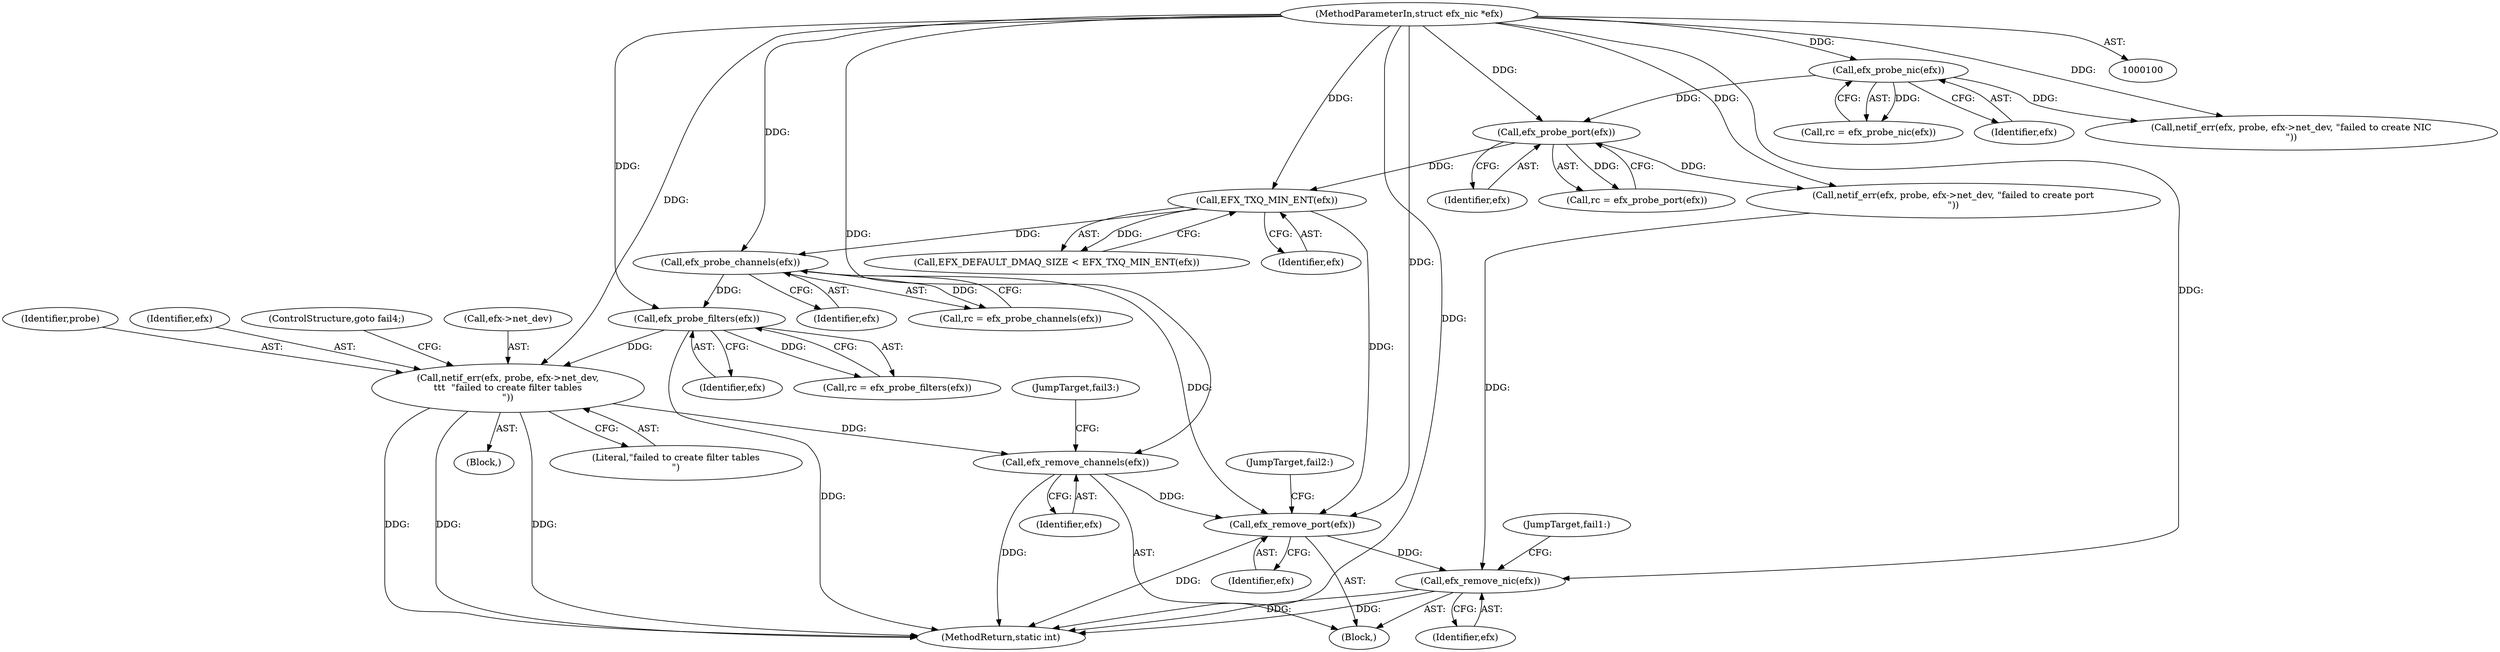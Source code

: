 digraph "0_linux_68cb695ccecf949d48949e72f8ce591fdaaa325c@API" {
"1000184" [label="(Call,efx_remove_channels(efx))"];
"1000173" [label="(Call,netif_err(efx, probe, efx->net_dev,\n\t\t\t  \"failed to create filter tables\n\"))"];
"1000168" [label="(Call,efx_probe_filters(efx))"];
"1000161" [label="(Call,efx_probe_channels(efx))"];
"1000142" [label="(Call,EFX_TXQ_MIN_ENT(efx))"];
"1000121" [label="(Call,efx_probe_port(efx))"];
"1000106" [label="(Call,efx_probe_nic(efx))"];
"1000101" [label="(MethodParameterIn,struct efx_nic *efx)"];
"1000187" [label="(Call,efx_remove_port(efx))"];
"1000190" [label="(Call,efx_remove_nic(efx))"];
"1000175" [label="(Identifier,probe)"];
"1000111" [label="(Call,netif_err(efx, probe, efx->net_dev, \"failed to create NIC\n\"))"];
"1000190" [label="(Call,efx_remove_nic(efx))"];
"1000188" [label="(Identifier,efx)"];
"1000174" [label="(Identifier,efx)"];
"1000107" [label="(Identifier,efx)"];
"1000184" [label="(Call,efx_remove_channels(efx))"];
"1000161" [label="(Call,efx_probe_channels(efx))"];
"1000180" [label="(ControlStructure,goto fail4;)"];
"1000121" [label="(Call,efx_probe_port(efx))"];
"1000101" [label="(MethodParameterIn,struct efx_nic *efx)"];
"1000187" [label="(Call,efx_remove_port(efx))"];
"1000166" [label="(Call,rc = efx_probe_filters(efx))"];
"1000143" [label="(Identifier,efx)"];
"1000142" [label="(Call,EFX_TXQ_MIN_ENT(efx))"];
"1000126" [label="(Call,netif_err(efx, probe, efx->net_dev, \"failed to create port\n\"))"];
"1000189" [label="(JumpTarget,fail2:)"];
"1000162" [label="(Identifier,efx)"];
"1000102" [label="(Block,)"];
"1000192" [label="(JumpTarget,fail1:)"];
"1000159" [label="(Call,rc = efx_probe_channels(efx))"];
"1000186" [label="(JumpTarget,fail3:)"];
"1000119" [label="(Call,rc = efx_probe_port(efx))"];
"1000172" [label="(Block,)"];
"1000106" [label="(Call,efx_probe_nic(efx))"];
"1000122" [label="(Identifier,efx)"];
"1000169" [label="(Identifier,efx)"];
"1000195" [label="(MethodReturn,static int)"];
"1000104" [label="(Call,rc = efx_probe_nic(efx))"];
"1000173" [label="(Call,netif_err(efx, probe, efx->net_dev,\n\t\t\t  \"failed to create filter tables\n\"))"];
"1000140" [label="(Call,EFX_DEFAULT_DMAQ_SIZE < EFX_TXQ_MIN_ENT(efx))"];
"1000191" [label="(Identifier,efx)"];
"1000176" [label="(Call,efx->net_dev)"];
"1000168" [label="(Call,efx_probe_filters(efx))"];
"1000185" [label="(Identifier,efx)"];
"1000179" [label="(Literal,\"failed to create filter tables\n\")"];
"1000184" -> "1000102"  [label="AST: "];
"1000184" -> "1000185"  [label="CFG: "];
"1000185" -> "1000184"  [label="AST: "];
"1000186" -> "1000184"  [label="CFG: "];
"1000184" -> "1000195"  [label="DDG: "];
"1000173" -> "1000184"  [label="DDG: "];
"1000101" -> "1000184"  [label="DDG: "];
"1000184" -> "1000187"  [label="DDG: "];
"1000173" -> "1000172"  [label="AST: "];
"1000173" -> "1000179"  [label="CFG: "];
"1000174" -> "1000173"  [label="AST: "];
"1000175" -> "1000173"  [label="AST: "];
"1000176" -> "1000173"  [label="AST: "];
"1000179" -> "1000173"  [label="AST: "];
"1000180" -> "1000173"  [label="CFG: "];
"1000173" -> "1000195"  [label="DDG: "];
"1000173" -> "1000195"  [label="DDG: "];
"1000173" -> "1000195"  [label="DDG: "];
"1000168" -> "1000173"  [label="DDG: "];
"1000101" -> "1000173"  [label="DDG: "];
"1000168" -> "1000166"  [label="AST: "];
"1000168" -> "1000169"  [label="CFG: "];
"1000169" -> "1000168"  [label="AST: "];
"1000166" -> "1000168"  [label="CFG: "];
"1000168" -> "1000195"  [label="DDG: "];
"1000168" -> "1000166"  [label="DDG: "];
"1000161" -> "1000168"  [label="DDG: "];
"1000101" -> "1000168"  [label="DDG: "];
"1000161" -> "1000159"  [label="AST: "];
"1000161" -> "1000162"  [label="CFG: "];
"1000162" -> "1000161"  [label="AST: "];
"1000159" -> "1000161"  [label="CFG: "];
"1000161" -> "1000159"  [label="DDG: "];
"1000142" -> "1000161"  [label="DDG: "];
"1000101" -> "1000161"  [label="DDG: "];
"1000161" -> "1000187"  [label="DDG: "];
"1000142" -> "1000140"  [label="AST: "];
"1000142" -> "1000143"  [label="CFG: "];
"1000143" -> "1000142"  [label="AST: "];
"1000140" -> "1000142"  [label="CFG: "];
"1000142" -> "1000140"  [label="DDG: "];
"1000121" -> "1000142"  [label="DDG: "];
"1000101" -> "1000142"  [label="DDG: "];
"1000142" -> "1000187"  [label="DDG: "];
"1000121" -> "1000119"  [label="AST: "];
"1000121" -> "1000122"  [label="CFG: "];
"1000122" -> "1000121"  [label="AST: "];
"1000119" -> "1000121"  [label="CFG: "];
"1000121" -> "1000119"  [label="DDG: "];
"1000106" -> "1000121"  [label="DDG: "];
"1000101" -> "1000121"  [label="DDG: "];
"1000121" -> "1000126"  [label="DDG: "];
"1000106" -> "1000104"  [label="AST: "];
"1000106" -> "1000107"  [label="CFG: "];
"1000107" -> "1000106"  [label="AST: "];
"1000104" -> "1000106"  [label="CFG: "];
"1000106" -> "1000104"  [label="DDG: "];
"1000101" -> "1000106"  [label="DDG: "];
"1000106" -> "1000111"  [label="DDG: "];
"1000101" -> "1000100"  [label="AST: "];
"1000101" -> "1000195"  [label="DDG: "];
"1000101" -> "1000111"  [label="DDG: "];
"1000101" -> "1000126"  [label="DDG: "];
"1000101" -> "1000187"  [label="DDG: "];
"1000101" -> "1000190"  [label="DDG: "];
"1000187" -> "1000102"  [label="AST: "];
"1000187" -> "1000188"  [label="CFG: "];
"1000188" -> "1000187"  [label="AST: "];
"1000189" -> "1000187"  [label="CFG: "];
"1000187" -> "1000195"  [label="DDG: "];
"1000187" -> "1000190"  [label="DDG: "];
"1000190" -> "1000102"  [label="AST: "];
"1000190" -> "1000191"  [label="CFG: "];
"1000191" -> "1000190"  [label="AST: "];
"1000192" -> "1000190"  [label="CFG: "];
"1000190" -> "1000195"  [label="DDG: "];
"1000190" -> "1000195"  [label="DDG: "];
"1000126" -> "1000190"  [label="DDG: "];
}
